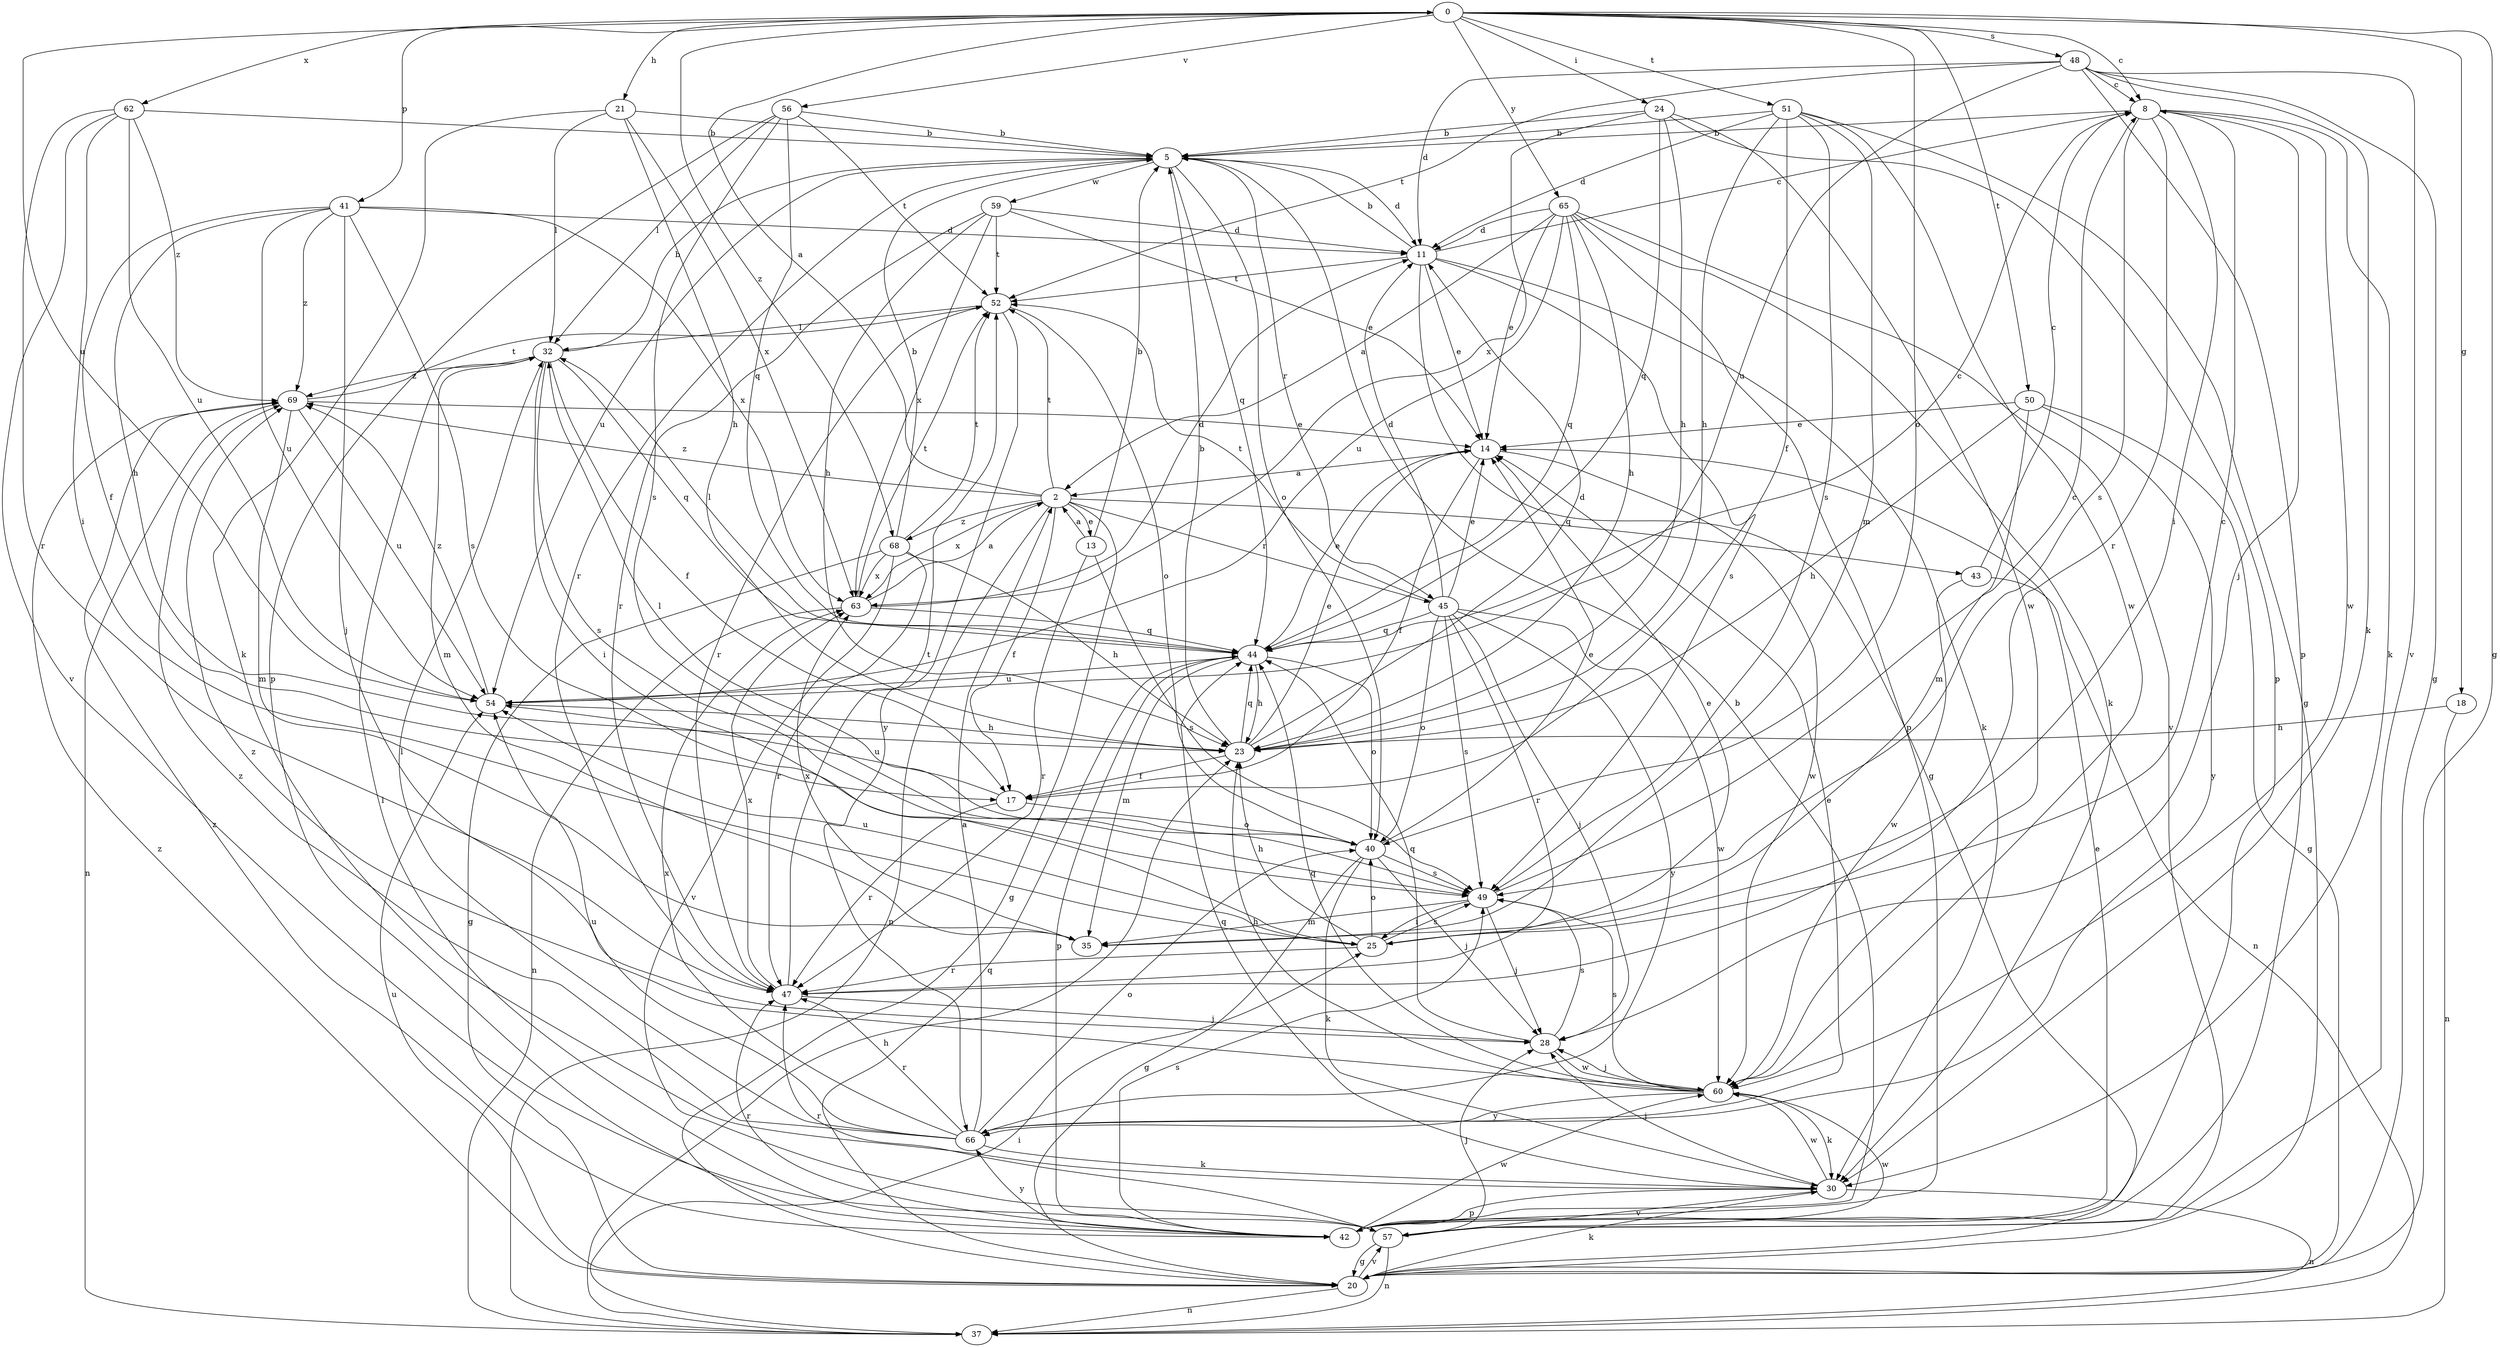 strict digraph  {
0;
2;
5;
8;
11;
13;
14;
17;
18;
20;
21;
23;
24;
25;
28;
30;
32;
35;
37;
40;
41;
42;
43;
44;
45;
47;
48;
49;
50;
51;
52;
54;
56;
57;
59;
60;
62;
63;
65;
66;
68;
69;
0 -> 8  [label=c];
0 -> 18  [label=g];
0 -> 20  [label=g];
0 -> 21  [label=h];
0 -> 24  [label=i];
0 -> 40  [label=o];
0 -> 41  [label=p];
0 -> 48  [label=s];
0 -> 50  [label=t];
0 -> 51  [label=t];
0 -> 54  [label=u];
0 -> 56  [label=v];
0 -> 62  [label=x];
0 -> 65  [label=y];
0 -> 68  [label=z];
2 -> 0  [label=a];
2 -> 13  [label=e];
2 -> 17  [label=f];
2 -> 20  [label=g];
2 -> 37  [label=n];
2 -> 43  [label=q];
2 -> 45  [label=r];
2 -> 52  [label=t];
2 -> 63  [label=x];
2 -> 68  [label=z];
2 -> 69  [label=z];
5 -> 11  [label=d];
5 -> 40  [label=o];
5 -> 44  [label=q];
5 -> 45  [label=r];
5 -> 47  [label=r];
5 -> 54  [label=u];
5 -> 59  [label=w];
8 -> 5  [label=b];
8 -> 25  [label=i];
8 -> 28  [label=j];
8 -> 30  [label=k];
8 -> 47  [label=r];
8 -> 49  [label=s];
8 -> 60  [label=w];
11 -> 5  [label=b];
11 -> 8  [label=c];
11 -> 14  [label=e];
11 -> 20  [label=g];
11 -> 30  [label=k];
11 -> 49  [label=s];
11 -> 52  [label=t];
13 -> 2  [label=a];
13 -> 5  [label=b];
13 -> 47  [label=r];
13 -> 49  [label=s];
14 -> 2  [label=a];
14 -> 17  [label=f];
14 -> 60  [label=w];
17 -> 40  [label=o];
17 -> 47  [label=r];
17 -> 54  [label=u];
18 -> 23  [label=h];
18 -> 37  [label=n];
20 -> 30  [label=k];
20 -> 37  [label=n];
20 -> 44  [label=q];
20 -> 54  [label=u];
20 -> 57  [label=v];
20 -> 69  [label=z];
21 -> 5  [label=b];
21 -> 23  [label=h];
21 -> 30  [label=k];
21 -> 32  [label=l];
21 -> 63  [label=x];
23 -> 5  [label=b];
23 -> 11  [label=d];
23 -> 14  [label=e];
23 -> 17  [label=f];
23 -> 44  [label=q];
24 -> 5  [label=b];
24 -> 23  [label=h];
24 -> 42  [label=p];
24 -> 44  [label=q];
24 -> 60  [label=w];
24 -> 63  [label=x];
25 -> 8  [label=c];
25 -> 14  [label=e];
25 -> 23  [label=h];
25 -> 40  [label=o];
25 -> 47  [label=r];
25 -> 49  [label=s];
25 -> 54  [label=u];
28 -> 44  [label=q];
28 -> 49  [label=s];
28 -> 60  [label=w];
30 -> 28  [label=j];
30 -> 37  [label=n];
30 -> 42  [label=p];
30 -> 44  [label=q];
30 -> 57  [label=v];
30 -> 60  [label=w];
32 -> 5  [label=b];
32 -> 17  [label=f];
32 -> 25  [label=i];
32 -> 35  [label=m];
32 -> 44  [label=q];
32 -> 49  [label=s];
32 -> 69  [label=z];
35 -> 63  [label=x];
37 -> 23  [label=h];
37 -> 25  [label=i];
40 -> 14  [label=e];
40 -> 20  [label=g];
40 -> 28  [label=j];
40 -> 30  [label=k];
40 -> 32  [label=l];
40 -> 49  [label=s];
41 -> 11  [label=d];
41 -> 17  [label=f];
41 -> 23  [label=h];
41 -> 28  [label=j];
41 -> 49  [label=s];
41 -> 54  [label=u];
41 -> 63  [label=x];
41 -> 69  [label=z];
42 -> 5  [label=b];
42 -> 14  [label=e];
42 -> 32  [label=l];
42 -> 47  [label=r];
42 -> 49  [label=s];
42 -> 60  [label=w];
42 -> 66  [label=y];
42 -> 69  [label=z];
43 -> 8  [label=c];
43 -> 37  [label=n];
43 -> 60  [label=w];
44 -> 8  [label=c];
44 -> 14  [label=e];
44 -> 23  [label=h];
44 -> 32  [label=l];
44 -> 35  [label=m];
44 -> 40  [label=o];
44 -> 42  [label=p];
44 -> 54  [label=u];
45 -> 11  [label=d];
45 -> 14  [label=e];
45 -> 28  [label=j];
45 -> 40  [label=o];
45 -> 44  [label=q];
45 -> 47  [label=r];
45 -> 49  [label=s];
45 -> 52  [label=t];
45 -> 60  [label=w];
45 -> 66  [label=y];
47 -> 28  [label=j];
47 -> 52  [label=t];
47 -> 63  [label=x];
48 -> 8  [label=c];
48 -> 11  [label=d];
48 -> 20  [label=g];
48 -> 30  [label=k];
48 -> 42  [label=p];
48 -> 52  [label=t];
48 -> 54  [label=u];
48 -> 57  [label=v];
49 -> 8  [label=c];
49 -> 25  [label=i];
49 -> 28  [label=j];
49 -> 35  [label=m];
50 -> 14  [label=e];
50 -> 20  [label=g];
50 -> 23  [label=h];
50 -> 35  [label=m];
50 -> 66  [label=y];
51 -> 5  [label=b];
51 -> 11  [label=d];
51 -> 17  [label=f];
51 -> 20  [label=g];
51 -> 23  [label=h];
51 -> 35  [label=m];
51 -> 49  [label=s];
51 -> 60  [label=w];
52 -> 32  [label=l];
52 -> 40  [label=o];
52 -> 47  [label=r];
52 -> 66  [label=y];
54 -> 23  [label=h];
54 -> 69  [label=z];
56 -> 5  [label=b];
56 -> 32  [label=l];
56 -> 42  [label=p];
56 -> 44  [label=q];
56 -> 49  [label=s];
56 -> 52  [label=t];
57 -> 20  [label=g];
57 -> 28  [label=j];
57 -> 37  [label=n];
57 -> 47  [label=r];
57 -> 60  [label=w];
59 -> 11  [label=d];
59 -> 14  [label=e];
59 -> 23  [label=h];
59 -> 47  [label=r];
59 -> 52  [label=t];
59 -> 63  [label=x];
60 -> 23  [label=h];
60 -> 28  [label=j];
60 -> 30  [label=k];
60 -> 44  [label=q];
60 -> 49  [label=s];
60 -> 66  [label=y];
60 -> 69  [label=z];
62 -> 5  [label=b];
62 -> 25  [label=i];
62 -> 47  [label=r];
62 -> 54  [label=u];
62 -> 57  [label=v];
62 -> 69  [label=z];
63 -> 2  [label=a];
63 -> 11  [label=d];
63 -> 37  [label=n];
63 -> 44  [label=q];
63 -> 52  [label=t];
65 -> 2  [label=a];
65 -> 11  [label=d];
65 -> 14  [label=e];
65 -> 23  [label=h];
65 -> 30  [label=k];
65 -> 42  [label=p];
65 -> 44  [label=q];
65 -> 54  [label=u];
65 -> 57  [label=v];
66 -> 2  [label=a];
66 -> 14  [label=e];
66 -> 30  [label=k];
66 -> 32  [label=l];
66 -> 40  [label=o];
66 -> 47  [label=r];
66 -> 54  [label=u];
66 -> 63  [label=x];
66 -> 69  [label=z];
68 -> 5  [label=b];
68 -> 20  [label=g];
68 -> 23  [label=h];
68 -> 47  [label=r];
68 -> 52  [label=t];
68 -> 57  [label=v];
68 -> 63  [label=x];
69 -> 14  [label=e];
69 -> 35  [label=m];
69 -> 37  [label=n];
69 -> 52  [label=t];
69 -> 54  [label=u];
}
